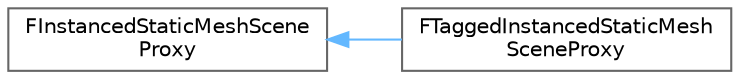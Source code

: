 digraph "类继承关系图"
{
 // INTERACTIVE_SVG=YES
 // LATEX_PDF_SIZE
  bgcolor="transparent";
  edge [fontname=Helvetica,fontsize=10,labelfontname=Helvetica,labelfontsize=10];
  node [fontname=Helvetica,fontsize=10,shape=box,height=0.2,width=0.4];
  rankdir="LR";
  Node0 [id="Node000000",label="FInstancedStaticMeshScene\lProxy",height=0.2,width=0.4,color="grey40", fillcolor="white", style="filled",URL="$d9/d40/classFInstancedStaticMeshSceneProxy.html",tooltip=" "];
  Node0 -> Node1 [id="edge182_Node000000_Node000001",dir="back",color="steelblue1",style="solid",tooltip=" "];
  Node1 [id="Node000001",label="FTaggedInstancedStaticMesh\lSceneProxy",height=0.2,width=0.4,color="grey40", fillcolor="white", style="filled",URL="$db/d8f/classFTaggedInstancedStaticMeshSceneProxy.html",tooltip=" "];
}
